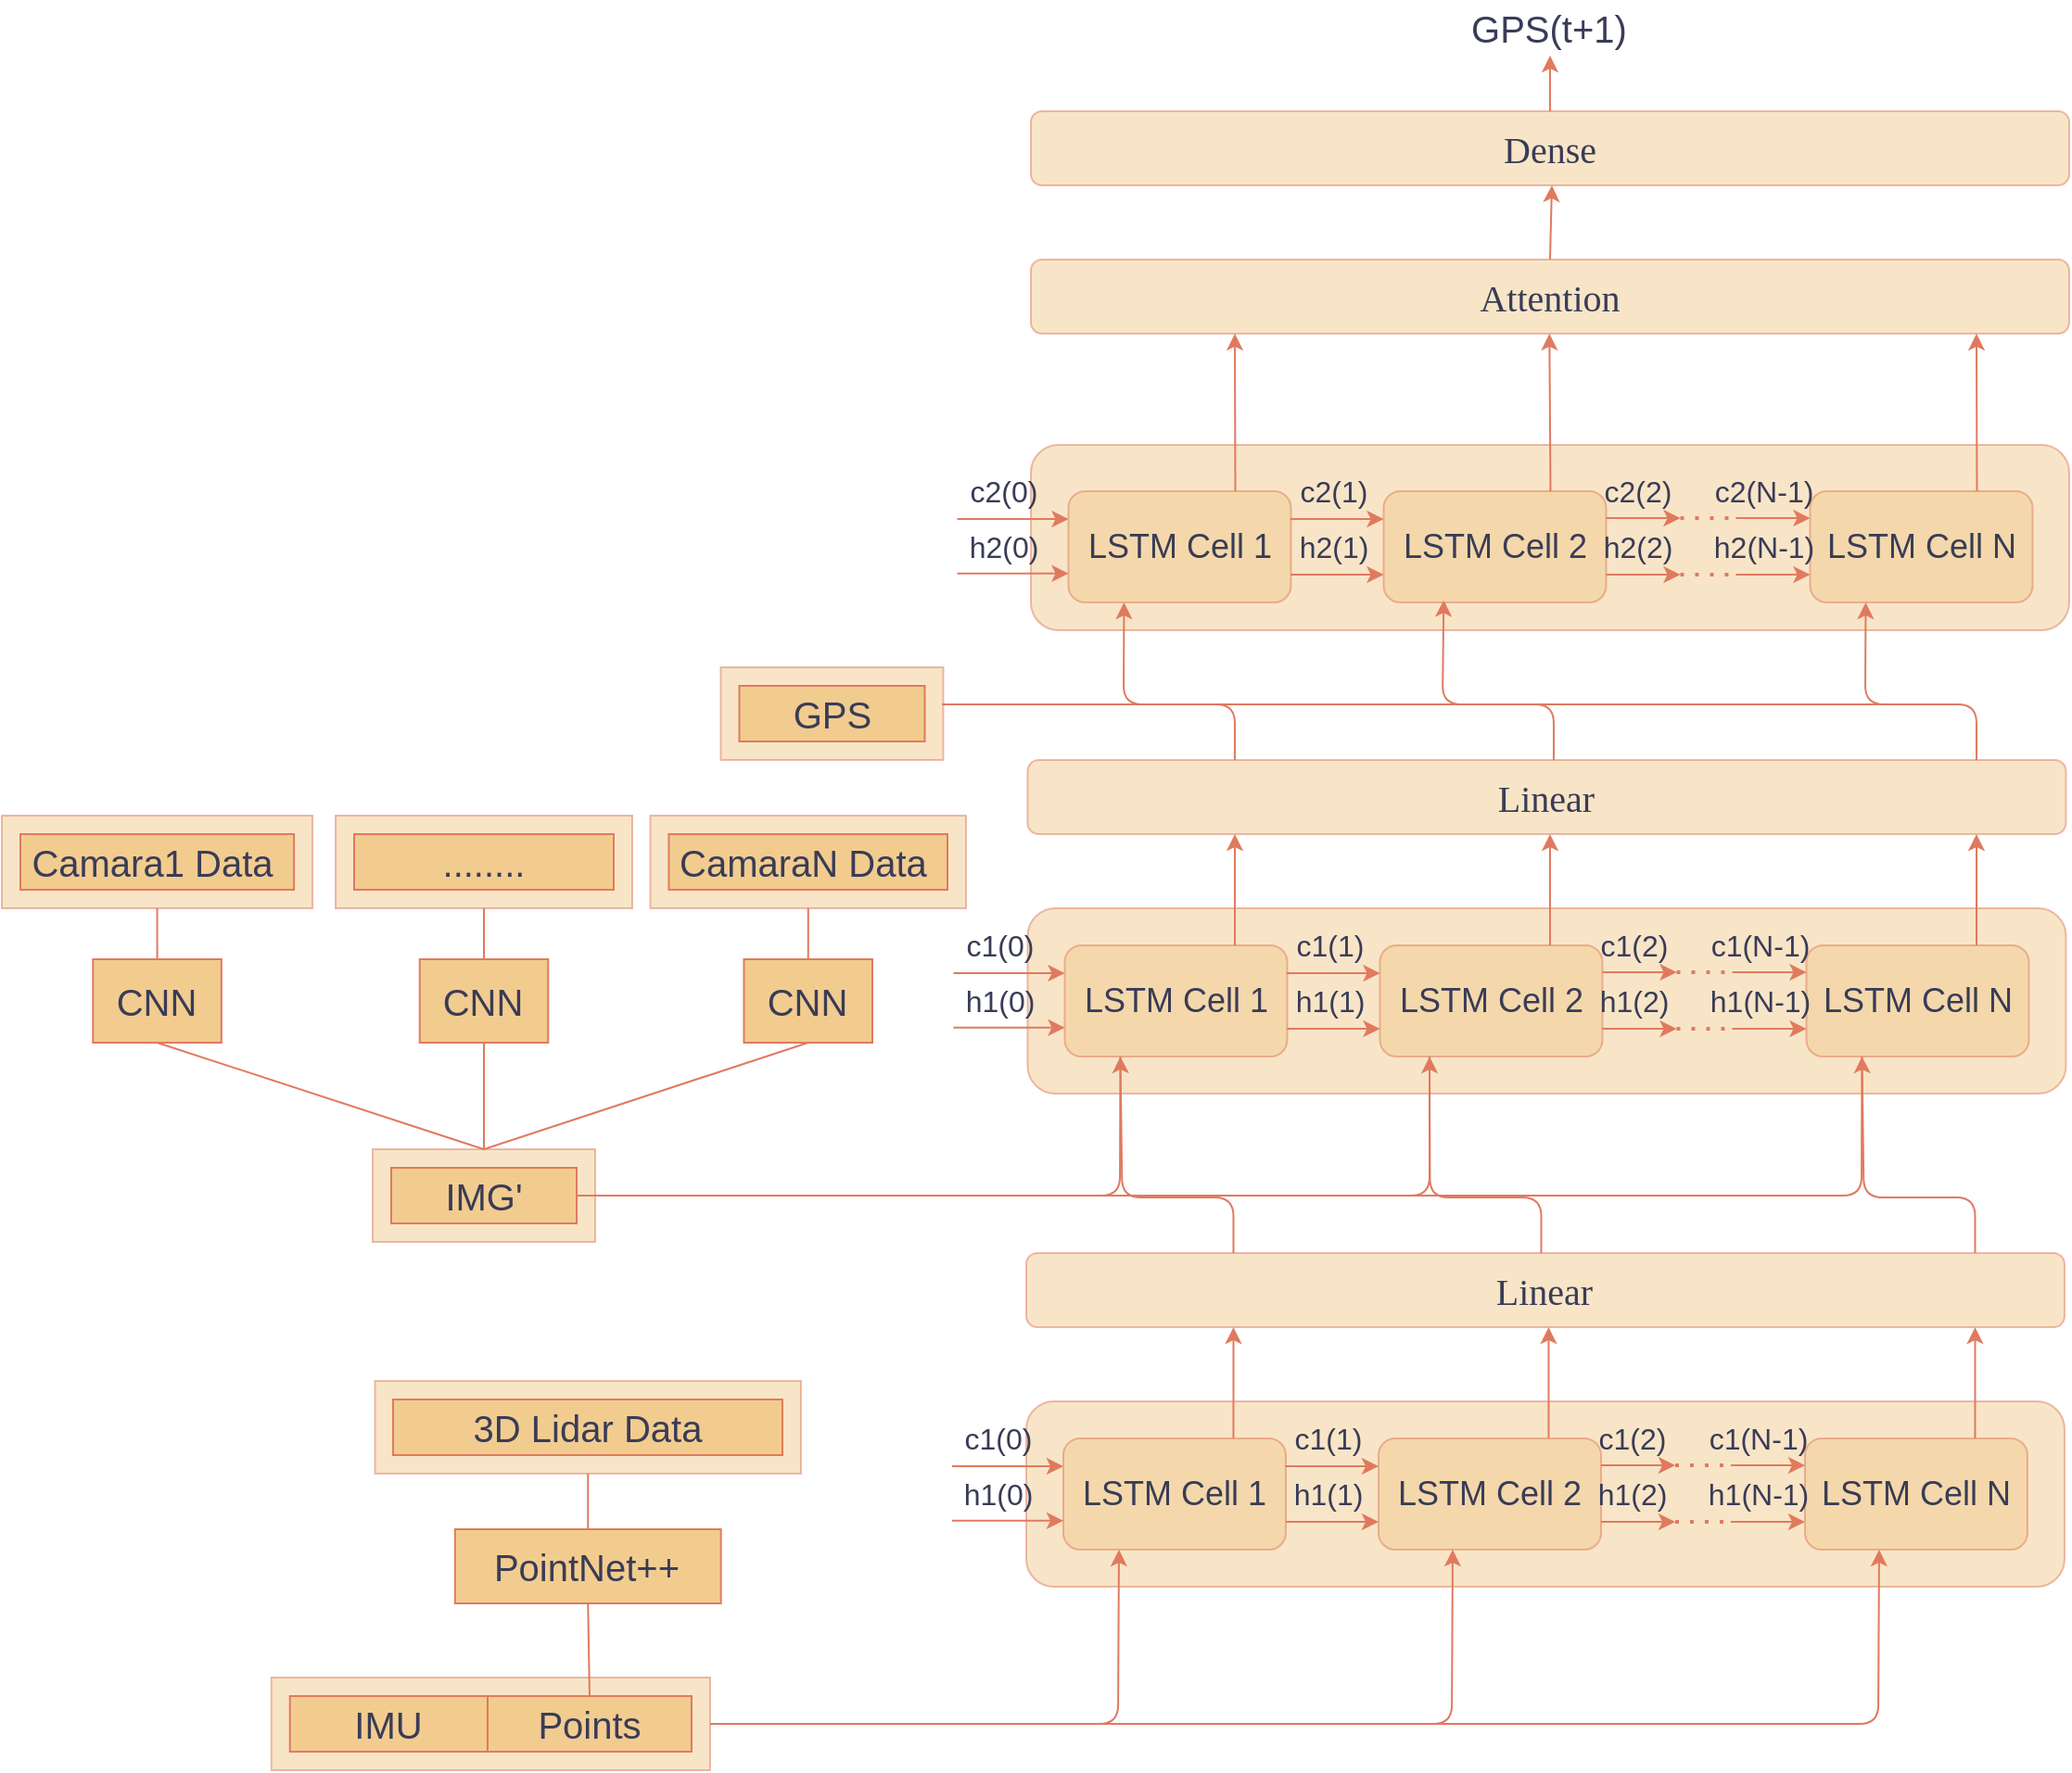 <mxfile version="26.2.10">
  <diagram name="第 1 页" id="7PjvP8GFCn9NvJCdiBMW">
    <mxGraphModel dx="658" dy="3382" grid="1" gridSize="10" guides="1" tooltips="1" connect="1" arrows="1" fold="1" page="1" pageScale="1" pageWidth="827" pageHeight="1169" math="0" shadow="0">
      <root>
        <mxCell id="0" />
        <mxCell id="1" parent="0" />
        <mxCell id="vPWmBWnWZdiwY30Q7oZm-1" value="&lt;font face=&quot;Verdana&quot; style=&quot;font-size: 20px;&quot;&gt;Attention&lt;/font&gt;" style="rounded=1;whiteSpace=wrap;html=1;fillColor=#F2CC8F;opacity=50;labelBackgroundColor=none;strokeColor=#E07A5F;fontColor=#393C56;" vertex="1" parent="1">
          <mxGeometry x="2054.99" y="-1250" width="560" height="40" as="geometry" />
        </mxCell>
        <mxCell id="vPWmBWnWZdiwY30Q7oZm-2" value="" style="rounded=1;whiteSpace=wrap;html=1;fillColor=#F2CC8F;opacity=50;labelBackgroundColor=none;strokeColor=#E07A5F;fontColor=#393C56;" vertex="1" parent="1">
          <mxGeometry x="2054.99" y="-1150" width="560" height="100" as="geometry" />
        </mxCell>
        <mxCell id="vPWmBWnWZdiwY30Q7oZm-3" value="" style="endArrow=classic;html=1;rounded=0;exitX=0.75;exitY=0;exitDx=0;exitDy=0;labelBackgroundColor=none;strokeColor=#E07A5F;fontColor=default;" edge="1" parent="1" source="vPWmBWnWZdiwY30Q7oZm-42">
          <mxGeometry width="50" height="50" relative="1" as="geometry">
            <mxPoint x="2564.99" y="-1120" as="sourcePoint" />
            <mxPoint x="2564.99" y="-1210" as="targetPoint" />
          </mxGeometry>
        </mxCell>
        <mxCell id="vPWmBWnWZdiwY30Q7oZm-4" value="" style="endArrow=classic;html=1;rounded=0;exitX=0.75;exitY=0;exitDx=0;exitDy=0;labelBackgroundColor=none;strokeColor=#E07A5F;fontColor=default;" edge="1" parent="1" source="vPWmBWnWZdiwY30Q7oZm-41">
          <mxGeometry width="50" height="50" relative="1" as="geometry">
            <mxPoint x="2334.65" y="-1120" as="sourcePoint" />
            <mxPoint x="2334.65" y="-1210" as="targetPoint" />
          </mxGeometry>
        </mxCell>
        <mxCell id="vPWmBWnWZdiwY30Q7oZm-5" value="" style="endArrow=classic;html=1;rounded=0;exitX=0.75;exitY=0;exitDx=0;exitDy=0;labelBackgroundColor=none;strokeColor=#E07A5F;fontColor=default;" edge="1" parent="1" source="vPWmBWnWZdiwY30Q7oZm-40">
          <mxGeometry width="50" height="50" relative="1" as="geometry">
            <mxPoint x="2164.99" y="-1120" as="sourcePoint" />
            <mxPoint x="2164.99" y="-1210" as="targetPoint" />
          </mxGeometry>
        </mxCell>
        <mxCell id="vPWmBWnWZdiwY30Q7oZm-6" value="" style="rounded=0;whiteSpace=wrap;html=1;fillColor=#F2CC8F;opacity=50;labelBackgroundColor=none;strokeColor=#E07A5F;fontColor=#393C56;" vertex="1" parent="1">
          <mxGeometry x="1887.74" y="-1030" width="120" height="50" as="geometry" />
        </mxCell>
        <mxCell id="vPWmBWnWZdiwY30Q7oZm-7" value="&lt;font style=&quot;font-size: 20px;&quot;&gt;GPS&lt;/font&gt;" style="rounded=0;whiteSpace=wrap;html=1;labelBackgroundColor=none;fillColor=#F2CC8F;strokeColor=#E07A5F;fontColor=#393C56;" vertex="1" parent="1">
          <mxGeometry x="1897.74" y="-1020" width="100" height="30" as="geometry" />
        </mxCell>
        <mxCell id="vPWmBWnWZdiwY30Q7oZm-8" value="&lt;font face=&quot;Verdana&quot;&gt;&lt;span style=&quot;font-size: 20px;&quot;&gt;Dense&lt;/span&gt;&lt;/font&gt;" style="rounded=1;whiteSpace=wrap;html=1;fillColor=#F2CC8F;opacity=50;labelBackgroundColor=none;strokeColor=#E07A5F;fontColor=#393C56;" vertex="1" parent="1">
          <mxGeometry x="2054.99" y="-1330" width="560" height="40" as="geometry" />
        </mxCell>
        <mxCell id="vPWmBWnWZdiwY30Q7oZm-9" value="" style="endArrow=classic;html=1;rounded=0;exitX=0.418;exitY=-0.012;exitDx=0;exitDy=0;exitPerimeter=0;labelBackgroundColor=none;strokeColor=#E07A5F;fontColor=default;" edge="1" parent="1">
          <mxGeometry width="50" height="50" relative="1" as="geometry">
            <mxPoint x="2334.99" y="-1250" as="sourcePoint" />
            <mxPoint x="2335.99" y="-1290" as="targetPoint" />
          </mxGeometry>
        </mxCell>
        <mxCell id="vPWmBWnWZdiwY30Q7oZm-10" value="" style="endArrow=classic;html=1;rounded=0;exitX=0.5;exitY=0;exitDx=0;exitDy=0;entryX=0.5;entryY=1;entryDx=0;entryDy=0;labelBackgroundColor=none;strokeColor=#E07A5F;fontColor=default;" edge="1" parent="1">
          <mxGeometry width="50" height="50" relative="1" as="geometry">
            <mxPoint x="2334.99" y="-1330" as="sourcePoint" />
            <mxPoint x="2334.99" y="-1360" as="targetPoint" />
          </mxGeometry>
        </mxCell>
        <mxCell id="vPWmBWnWZdiwY30Q7oZm-11" value="&lt;font style=&quot;font-size: 20px;&quot;&gt;GPS(t+1)&lt;/font&gt;" style="text;html=1;align=center;verticalAlign=middle;whiteSpace=wrap;rounded=0;labelBackgroundColor=none;fontColor=#393C56;" vertex="1" parent="1">
          <mxGeometry x="2290.49" y="-1390" width="89" height="30" as="geometry" />
        </mxCell>
        <mxCell id="vPWmBWnWZdiwY30Q7oZm-12" value="" style="rounded=1;whiteSpace=wrap;html=1;fillColor=#F2CC8F;opacity=50;labelBackgroundColor=none;strokeColor=#E07A5F;fontColor=#393C56;" vertex="1" parent="1">
          <mxGeometry x="2053.24" y="-900" width="560" height="100" as="geometry" />
        </mxCell>
        <mxCell id="vPWmBWnWZdiwY30Q7oZm-13" value="" style="rounded=1;whiteSpace=wrap;html=1;fillColor=#F2CC8F;opacity=50;labelBackgroundColor=none;strokeColor=#E07A5F;fontColor=#393C56;" vertex="1" parent="1">
          <mxGeometry x="2073.24" y="-880" width="120" height="60" as="geometry" />
        </mxCell>
        <mxCell id="vPWmBWnWZdiwY30Q7oZm-14" value="" style="rounded=1;whiteSpace=wrap;html=1;fillColor=#F2CC8F;opacity=50;labelBackgroundColor=none;strokeColor=#E07A5F;fontColor=#393C56;" vertex="1" parent="1">
          <mxGeometry x="2243.24" y="-880" width="120" height="60" as="geometry" />
        </mxCell>
        <mxCell id="vPWmBWnWZdiwY30Q7oZm-15" value="" style="rounded=1;whiteSpace=wrap;html=1;fillColor=#F2CC8F;opacity=50;labelBackgroundColor=none;strokeColor=#E07A5F;fontColor=#393C56;" vertex="1" parent="1">
          <mxGeometry x="2473.24" y="-880" width="120" height="60" as="geometry" />
        </mxCell>
        <mxCell id="vPWmBWnWZdiwY30Q7oZm-16" value="" style="endArrow=classic;html=1;rounded=0;entryX=0.003;entryY=0.35;entryDx=0;entryDy=0;entryPerimeter=0;labelBackgroundColor=none;strokeColor=#E07A5F;fontColor=default;" edge="1" parent="1">
          <mxGeometry width="50" height="50" relative="1" as="geometry">
            <mxPoint x="2192.88" y="-865" as="sourcePoint" />
            <mxPoint x="2243.24" y="-865.0" as="targetPoint" />
          </mxGeometry>
        </mxCell>
        <mxCell id="vPWmBWnWZdiwY30Q7oZm-17" value="" style="endArrow=classic;html=1;rounded=0;exitX=1;exitY=0.75;exitDx=0;exitDy=0;entryX=0;entryY=0.75;entryDx=0;entryDy=0;labelBackgroundColor=none;strokeColor=#E07A5F;fontColor=default;" edge="1" parent="1" source="vPWmBWnWZdiwY30Q7oZm-13" target="vPWmBWnWZdiwY30Q7oZm-14">
          <mxGeometry width="50" height="50" relative="1" as="geometry">
            <mxPoint x="2193.24" y="-820" as="sourcePoint" />
            <mxPoint x="2243.24" y="-870" as="targetPoint" />
          </mxGeometry>
        </mxCell>
        <mxCell id="vPWmBWnWZdiwY30Q7oZm-18" value="" style="endArrow=classic;html=1;rounded=0;exitX=1;exitY=0.75;exitDx=0;exitDy=0;labelBackgroundColor=none;strokeColor=#E07A5F;fontColor=default;" edge="1" parent="1" source="vPWmBWnWZdiwY30Q7oZm-14">
          <mxGeometry width="50" height="50" relative="1" as="geometry">
            <mxPoint x="2383.24" y="-840" as="sourcePoint" />
            <mxPoint x="2403.24" y="-835" as="targetPoint" />
          </mxGeometry>
        </mxCell>
        <mxCell id="vPWmBWnWZdiwY30Q7oZm-19" value="" style="endArrow=classic;html=1;rounded=0;exitX=1;exitY=0.25;exitDx=0;exitDy=0;entryX=0.625;entryY=0.35;entryDx=0;entryDy=0;entryPerimeter=0;labelBackgroundColor=none;strokeColor=#E07A5F;fontColor=default;" edge="1" parent="1">
          <mxGeometry width="50" height="50" relative="1" as="geometry">
            <mxPoint x="2363.24" y="-865.48" as="sourcePoint" />
            <mxPoint x="2403.24" y="-865.48" as="targetPoint" />
          </mxGeometry>
        </mxCell>
        <mxCell id="vPWmBWnWZdiwY30Q7oZm-20" value="" style="endArrow=classic;html=1;rounded=0;exitX=1;exitY=0.25;exitDx=0;exitDy=0;entryX=0;entryY=0.25;entryDx=0;entryDy=0;labelBackgroundColor=none;strokeColor=#E07A5F;fontColor=default;" edge="1" parent="1">
          <mxGeometry width="50" height="50" relative="1" as="geometry">
            <mxPoint x="2433.24" y="-865.48" as="sourcePoint" />
            <mxPoint x="2473.24" y="-865.48" as="targetPoint" />
          </mxGeometry>
        </mxCell>
        <mxCell id="vPWmBWnWZdiwY30Q7oZm-21" value="" style="endArrow=classic;html=1;rounded=0;exitX=1;exitY=0.75;exitDx=0;exitDy=0;entryX=0;entryY=0.75;entryDx=0;entryDy=0;labelBackgroundColor=none;strokeColor=#E07A5F;fontColor=default;" edge="1" parent="1" target="vPWmBWnWZdiwY30Q7oZm-15">
          <mxGeometry width="50" height="50" relative="1" as="geometry">
            <mxPoint x="2433.24" y="-835" as="sourcePoint" />
            <mxPoint x="2513.24" y="-850.26" as="targetPoint" />
          </mxGeometry>
        </mxCell>
        <mxCell id="vPWmBWnWZdiwY30Q7oZm-22" value="" style="endArrow=none;dashed=1;html=1;dashPattern=1 3;strokeWidth=2;rounded=0;exitX=0;exitY=0.25;exitDx=0;exitDy=0;entryX=1;entryY=0.25;entryDx=0;entryDy=0;labelBackgroundColor=none;strokeColor=#E07A5F;fontColor=default;" edge="1" parent="1">
          <mxGeometry width="50" height="50" relative="1" as="geometry">
            <mxPoint x="2403.24" y="-865.48" as="sourcePoint" />
            <mxPoint x="2433.24" y="-865.48" as="targetPoint" />
          </mxGeometry>
        </mxCell>
        <mxCell id="vPWmBWnWZdiwY30Q7oZm-23" value="" style="endArrow=none;dashed=1;html=1;dashPattern=1 3;strokeWidth=2;rounded=0;exitX=0;exitY=0.75;exitDx=0;exitDy=0;entryX=1;entryY=0.75;entryDx=0;entryDy=0;labelBackgroundColor=none;strokeColor=#E07A5F;fontColor=default;" edge="1" parent="1">
          <mxGeometry width="50" height="50" relative="1" as="geometry">
            <mxPoint x="2403.24" y="-835" as="sourcePoint" />
            <mxPoint x="2433.24" y="-835" as="targetPoint" />
          </mxGeometry>
        </mxCell>
        <mxCell id="vPWmBWnWZdiwY30Q7oZm-24" value="&lt;font style=&quot;font-size: 18px;&quot;&gt;LSTM Cell 1&lt;/font&gt;" style="text;html=1;align=center;verticalAlign=middle;whiteSpace=wrap;rounded=0;labelBackgroundColor=none;fontColor=#393C56;" vertex="1" parent="1">
          <mxGeometry x="2080.74" y="-865" width="105" height="30" as="geometry" />
        </mxCell>
        <mxCell id="vPWmBWnWZdiwY30Q7oZm-25" value="&lt;font style=&quot;font-size: 18px;&quot;&gt;LSTM Cell 2&lt;/font&gt;" style="text;html=1;align=center;verticalAlign=middle;whiteSpace=wrap;rounded=0;labelBackgroundColor=none;fontColor=#393C56;" vertex="1" parent="1">
          <mxGeometry x="2251.74" y="-865" width="103" height="30" as="geometry" />
        </mxCell>
        <mxCell id="vPWmBWnWZdiwY30Q7oZm-26" value="&lt;font style=&quot;font-size: 18px;&quot;&gt;LSTM Cell N&lt;/font&gt;" style="text;html=1;align=center;verticalAlign=middle;whiteSpace=wrap;rounded=0;labelBackgroundColor=none;fontColor=#393C56;" vertex="1" parent="1">
          <mxGeometry x="2480.74" y="-865" width="105" height="30" as="geometry" />
        </mxCell>
        <mxCell id="vPWmBWnWZdiwY30Q7oZm-27" value="" style="endArrow=classic;html=1;rounded=0;entryX=0;entryY=0.25;entryDx=0;entryDy=0;labelBackgroundColor=none;strokeColor=#E07A5F;fontColor=default;" edge="1" parent="1">
          <mxGeometry width="50" height="50" relative="1" as="geometry">
            <mxPoint x="2013.24" y="-835.61" as="sourcePoint" />
            <mxPoint x="2073.24" y="-835.61" as="targetPoint" />
          </mxGeometry>
        </mxCell>
        <mxCell id="vPWmBWnWZdiwY30Q7oZm-28" value="" style="endArrow=classic;html=1;rounded=0;entryX=0.003;entryY=0.35;entryDx=0;entryDy=0;entryPerimeter=0;labelBackgroundColor=none;strokeColor=#E07A5F;fontColor=default;" edge="1" parent="1">
          <mxGeometry width="50" height="50" relative="1" as="geometry">
            <mxPoint x="2013.24" y="-865" as="sourcePoint" />
            <mxPoint x="2073.24" y="-865" as="targetPoint" />
          </mxGeometry>
        </mxCell>
        <mxCell id="vPWmBWnWZdiwY30Q7oZm-29" value="&lt;font style=&quot;font-size: 16px;&quot;&gt;c1(0)&lt;/font&gt;" style="text;html=1;align=center;verticalAlign=middle;resizable=0;points=[];autosize=1;strokeColor=none;fillColor=none;labelBackgroundColor=none;fontColor=#393C56;" vertex="1" parent="1">
          <mxGeometry x="2007.74" y="-895" width="60" height="30" as="geometry" />
        </mxCell>
        <mxCell id="vPWmBWnWZdiwY30Q7oZm-30" value="&lt;font style=&quot;font-size: 16px;&quot;&gt;h1(0)&lt;/font&gt;" style="text;html=1;align=center;verticalAlign=middle;resizable=0;points=[];autosize=1;strokeColor=none;fillColor=none;labelBackgroundColor=none;fontColor=#393C56;" vertex="1" parent="1">
          <mxGeometry x="2007.74" y="-865" width="60" height="30" as="geometry" />
        </mxCell>
        <mxCell id="vPWmBWnWZdiwY30Q7oZm-31" value="&lt;font style=&quot;font-size: 16px;&quot;&gt;c1(1)&lt;/font&gt;" style="text;html=1;align=center;verticalAlign=middle;resizable=0;points=[];autosize=1;strokeColor=none;fillColor=none;labelBackgroundColor=none;fontColor=#393C56;" vertex="1" parent="1">
          <mxGeometry x="2185.74" y="-895" width="60" height="30" as="geometry" />
        </mxCell>
        <mxCell id="vPWmBWnWZdiwY30Q7oZm-32" value="&lt;font style=&quot;font-size: 16px;&quot;&gt;h1(1)&lt;/font&gt;" style="text;html=1;align=center;verticalAlign=middle;resizable=0;points=[];autosize=1;strokeColor=none;fillColor=none;labelBackgroundColor=none;fontColor=#393C56;" vertex="1" parent="1">
          <mxGeometry x="2185.74" y="-865" width="60" height="30" as="geometry" />
        </mxCell>
        <mxCell id="vPWmBWnWZdiwY30Q7oZm-33" value="&lt;font style=&quot;font-size: 16px;&quot;&gt;c1(2)&lt;/font&gt;" style="text;html=1;align=center;verticalAlign=middle;resizable=0;points=[];autosize=1;strokeColor=none;fillColor=none;labelBackgroundColor=none;fontColor=#393C56;" vertex="1" parent="1">
          <mxGeometry x="2349.74" y="-895" width="60" height="30" as="geometry" />
        </mxCell>
        <mxCell id="vPWmBWnWZdiwY30Q7oZm-34" value="&lt;font style=&quot;font-size: 16px;&quot;&gt;h1(2)&lt;/font&gt;" style="text;html=1;align=center;verticalAlign=middle;resizable=0;points=[];autosize=1;strokeColor=none;fillColor=none;labelBackgroundColor=none;fontColor=#393C56;" vertex="1" parent="1">
          <mxGeometry x="2349.74" y="-865" width="60" height="30" as="geometry" />
        </mxCell>
        <mxCell id="vPWmBWnWZdiwY30Q7oZm-35" value="&lt;font style=&quot;font-size: 16px;&quot;&gt;c1(N-1)&lt;/font&gt;" style="text;html=1;align=center;verticalAlign=middle;resizable=0;points=[];autosize=1;strokeColor=none;fillColor=none;labelBackgroundColor=none;fontColor=#393C56;" vertex="1" parent="1">
          <mxGeometry x="2408.24" y="-895" width="80" height="30" as="geometry" />
        </mxCell>
        <mxCell id="vPWmBWnWZdiwY30Q7oZm-36" value="&lt;font style=&quot;font-size: 16px;&quot;&gt;h1(N-1)&lt;/font&gt;" style="text;html=1;align=center;verticalAlign=middle;resizable=0;points=[];autosize=1;strokeColor=none;fillColor=none;labelBackgroundColor=none;fontColor=#393C56;" vertex="1" parent="1">
          <mxGeometry x="2408.24" y="-865" width="80" height="30" as="geometry" />
        </mxCell>
        <mxCell id="vPWmBWnWZdiwY30Q7oZm-37" value="" style="endArrow=classic;html=1;rounded=1;entryX=0.27;entryY=0.979;entryDx=0;entryDy=0;curved=0;entryPerimeter=0;labelBackgroundColor=none;strokeColor=#E07A5F;fontColor=default;" edge="1" parent="1" target="vPWmBWnWZdiwY30Q7oZm-41">
          <mxGeometry width="50" height="50" relative="1" as="geometry">
            <mxPoint x="2336.99" y="-980" as="sourcePoint" />
            <mxPoint x="2276.99" y="-1060" as="targetPoint" />
            <Array as="points">
              <mxPoint x="2336.99" y="-1010" />
              <mxPoint x="2276.99" y="-1010" />
            </Array>
          </mxGeometry>
        </mxCell>
        <mxCell id="vPWmBWnWZdiwY30Q7oZm-38" value="" style="endArrow=classic;html=1;rounded=1;entryX=0.25;entryY=1;entryDx=0;entryDy=0;curved=0;labelBackgroundColor=none;strokeColor=#E07A5F;fontColor=default;" edge="1" parent="1" target="vPWmBWnWZdiwY30Q7oZm-40">
          <mxGeometry width="50" height="50" relative="1" as="geometry">
            <mxPoint x="2164.99" y="-980" as="sourcePoint" />
            <mxPoint x="2104.99" y="-1060" as="targetPoint" />
            <Array as="points">
              <mxPoint x="2164.99" y="-1010" />
              <mxPoint x="2104.99" y="-1010" />
            </Array>
          </mxGeometry>
        </mxCell>
        <mxCell id="vPWmBWnWZdiwY30Q7oZm-39" value="" style="endArrow=classic;html=1;rounded=1;curved=0;entryX=0.25;entryY=1;entryDx=0;entryDy=0;labelBackgroundColor=none;strokeColor=#E07A5F;fontColor=default;" edge="1" parent="1" target="vPWmBWnWZdiwY30Q7oZm-42">
          <mxGeometry width="50" height="50" relative="1" as="geometry">
            <mxPoint x="2564.99" y="-980" as="sourcePoint" />
            <mxPoint x="2504.99" y="-1060" as="targetPoint" />
            <Array as="points">
              <mxPoint x="2564.99" y="-1010" />
              <mxPoint x="2504.99" y="-1010" />
            </Array>
          </mxGeometry>
        </mxCell>
        <mxCell id="vPWmBWnWZdiwY30Q7oZm-40" value="" style="rounded=1;whiteSpace=wrap;html=1;fillColor=#F2CC8F;opacity=50;labelBackgroundColor=none;strokeColor=#E07A5F;fontColor=#393C56;" vertex="1" parent="1">
          <mxGeometry x="2075.24" y="-1125" width="120" height="60" as="geometry" />
        </mxCell>
        <mxCell id="vPWmBWnWZdiwY30Q7oZm-41" value="" style="rounded=1;whiteSpace=wrap;html=1;fillColor=#F2CC8F;opacity=50;labelBackgroundColor=none;strokeColor=#E07A5F;fontColor=#393C56;" vertex="1" parent="1">
          <mxGeometry x="2245.24" y="-1125" width="120" height="60" as="geometry" />
        </mxCell>
        <mxCell id="vPWmBWnWZdiwY30Q7oZm-42" value="" style="rounded=1;whiteSpace=wrap;html=1;fillColor=#F2CC8F;opacity=50;labelBackgroundColor=none;strokeColor=#E07A5F;fontColor=#393C56;" vertex="1" parent="1">
          <mxGeometry x="2475.24" y="-1125" width="120" height="60" as="geometry" />
        </mxCell>
        <mxCell id="vPWmBWnWZdiwY30Q7oZm-43" value="" style="endArrow=classic;html=1;rounded=0;entryX=0.003;entryY=0.35;entryDx=0;entryDy=0;entryPerimeter=0;labelBackgroundColor=none;strokeColor=#E07A5F;fontColor=default;" edge="1" parent="1">
          <mxGeometry width="50" height="50" relative="1" as="geometry">
            <mxPoint x="2194.88" y="-1110" as="sourcePoint" />
            <mxPoint x="2245.24" y="-1110.0" as="targetPoint" />
          </mxGeometry>
        </mxCell>
        <mxCell id="vPWmBWnWZdiwY30Q7oZm-44" value="" style="endArrow=classic;html=1;rounded=0;exitX=1;exitY=0.75;exitDx=0;exitDy=0;entryX=0;entryY=0.75;entryDx=0;entryDy=0;labelBackgroundColor=none;strokeColor=#E07A5F;fontColor=default;" edge="1" parent="1" source="vPWmBWnWZdiwY30Q7oZm-40" target="vPWmBWnWZdiwY30Q7oZm-41">
          <mxGeometry width="50" height="50" relative="1" as="geometry">
            <mxPoint x="2195.24" y="-1065" as="sourcePoint" />
            <mxPoint x="2245.24" y="-1115" as="targetPoint" />
          </mxGeometry>
        </mxCell>
        <mxCell id="vPWmBWnWZdiwY30Q7oZm-45" value="" style="endArrow=classic;html=1;rounded=0;exitX=1;exitY=0.75;exitDx=0;exitDy=0;labelBackgroundColor=none;strokeColor=#E07A5F;fontColor=default;" edge="1" parent="1" source="vPWmBWnWZdiwY30Q7oZm-41">
          <mxGeometry width="50" height="50" relative="1" as="geometry">
            <mxPoint x="2385.24" y="-1085" as="sourcePoint" />
            <mxPoint x="2405.24" y="-1080" as="targetPoint" />
          </mxGeometry>
        </mxCell>
        <mxCell id="vPWmBWnWZdiwY30Q7oZm-46" value="" style="endArrow=classic;html=1;rounded=0;exitX=1;exitY=0.25;exitDx=0;exitDy=0;entryX=0.625;entryY=0.35;entryDx=0;entryDy=0;entryPerimeter=0;labelBackgroundColor=none;strokeColor=#E07A5F;fontColor=default;" edge="1" parent="1">
          <mxGeometry width="50" height="50" relative="1" as="geometry">
            <mxPoint x="2365.24" y="-1110.48" as="sourcePoint" />
            <mxPoint x="2405.24" y="-1110.48" as="targetPoint" />
          </mxGeometry>
        </mxCell>
        <mxCell id="vPWmBWnWZdiwY30Q7oZm-47" value="" style="endArrow=classic;html=1;rounded=0;exitX=1;exitY=0.25;exitDx=0;exitDy=0;entryX=0;entryY=0.25;entryDx=0;entryDy=0;labelBackgroundColor=none;strokeColor=#E07A5F;fontColor=default;" edge="1" parent="1">
          <mxGeometry width="50" height="50" relative="1" as="geometry">
            <mxPoint x="2435.24" y="-1110.48" as="sourcePoint" />
            <mxPoint x="2475.24" y="-1110.48" as="targetPoint" />
          </mxGeometry>
        </mxCell>
        <mxCell id="vPWmBWnWZdiwY30Q7oZm-48" value="" style="endArrow=classic;html=1;rounded=0;exitX=1;exitY=0.75;exitDx=0;exitDy=0;entryX=0;entryY=0.75;entryDx=0;entryDy=0;labelBackgroundColor=none;strokeColor=#E07A5F;fontColor=default;" edge="1" parent="1" target="vPWmBWnWZdiwY30Q7oZm-42">
          <mxGeometry width="50" height="50" relative="1" as="geometry">
            <mxPoint x="2435.24" y="-1080" as="sourcePoint" />
            <mxPoint x="2515.24" y="-1095.26" as="targetPoint" />
          </mxGeometry>
        </mxCell>
        <mxCell id="vPWmBWnWZdiwY30Q7oZm-49" value="" style="endArrow=none;dashed=1;html=1;dashPattern=1 3;strokeWidth=2;rounded=0;exitX=0;exitY=0.25;exitDx=0;exitDy=0;entryX=1;entryY=0.25;entryDx=0;entryDy=0;labelBackgroundColor=none;strokeColor=#E07A5F;fontColor=default;" edge="1" parent="1">
          <mxGeometry width="50" height="50" relative="1" as="geometry">
            <mxPoint x="2405.24" y="-1110.48" as="sourcePoint" />
            <mxPoint x="2435.24" y="-1110.48" as="targetPoint" />
          </mxGeometry>
        </mxCell>
        <mxCell id="vPWmBWnWZdiwY30Q7oZm-50" value="" style="endArrow=none;dashed=1;html=1;dashPattern=1 3;strokeWidth=2;rounded=0;exitX=0;exitY=0.75;exitDx=0;exitDy=0;entryX=1;entryY=0.75;entryDx=0;entryDy=0;labelBackgroundColor=none;strokeColor=#E07A5F;fontColor=default;" edge="1" parent="1">
          <mxGeometry width="50" height="50" relative="1" as="geometry">
            <mxPoint x="2405.24" y="-1080" as="sourcePoint" />
            <mxPoint x="2435.24" y="-1080" as="targetPoint" />
          </mxGeometry>
        </mxCell>
        <mxCell id="vPWmBWnWZdiwY30Q7oZm-51" value="&lt;font style=&quot;font-size: 18px;&quot;&gt;LSTM Cell 1&lt;/font&gt;" style="text;html=1;align=center;verticalAlign=middle;whiteSpace=wrap;rounded=0;labelBackgroundColor=none;fontColor=#393C56;" vertex="1" parent="1">
          <mxGeometry x="2082.74" y="-1110" width="105" height="30" as="geometry" />
        </mxCell>
        <mxCell id="vPWmBWnWZdiwY30Q7oZm-52" value="&lt;font style=&quot;font-size: 18px;&quot;&gt;LSTM Cell 2&lt;/font&gt;" style="text;html=1;align=center;verticalAlign=middle;whiteSpace=wrap;rounded=0;labelBackgroundColor=none;fontColor=#393C56;" vertex="1" parent="1">
          <mxGeometry x="2253.74" y="-1110" width="103" height="30" as="geometry" />
        </mxCell>
        <mxCell id="vPWmBWnWZdiwY30Q7oZm-53" value="&lt;font style=&quot;font-size: 18px;&quot;&gt;LSTM Cell N&lt;/font&gt;" style="text;html=1;align=center;verticalAlign=middle;whiteSpace=wrap;rounded=0;labelBackgroundColor=none;fontColor=#393C56;" vertex="1" parent="1">
          <mxGeometry x="2482.74" y="-1110" width="105" height="30" as="geometry" />
        </mxCell>
        <mxCell id="vPWmBWnWZdiwY30Q7oZm-54" value="" style="endArrow=classic;html=1;rounded=0;entryX=0;entryY=0.25;entryDx=0;entryDy=0;labelBackgroundColor=none;strokeColor=#E07A5F;fontColor=default;" edge="1" parent="1">
          <mxGeometry width="50" height="50" relative="1" as="geometry">
            <mxPoint x="2015.24" y="-1080.61" as="sourcePoint" />
            <mxPoint x="2075.24" y="-1080.61" as="targetPoint" />
          </mxGeometry>
        </mxCell>
        <mxCell id="vPWmBWnWZdiwY30Q7oZm-55" value="" style="endArrow=classic;html=1;rounded=0;entryX=0.003;entryY=0.35;entryDx=0;entryDy=0;entryPerimeter=0;labelBackgroundColor=none;strokeColor=#E07A5F;fontColor=default;" edge="1" parent="1">
          <mxGeometry width="50" height="50" relative="1" as="geometry">
            <mxPoint x="2015.24" y="-1110" as="sourcePoint" />
            <mxPoint x="2075.24" y="-1110" as="targetPoint" />
          </mxGeometry>
        </mxCell>
        <mxCell id="vPWmBWnWZdiwY30Q7oZm-56" value="&lt;font style=&quot;font-size: 16px;&quot;&gt;c2(0)&lt;/font&gt;" style="text;html=1;align=center;verticalAlign=middle;resizable=0;points=[];autosize=1;strokeColor=none;fillColor=none;labelBackgroundColor=none;fontColor=#393C56;" vertex="1" parent="1">
          <mxGeometry x="2009.74" y="-1140" width="60" height="30" as="geometry" />
        </mxCell>
        <mxCell id="vPWmBWnWZdiwY30Q7oZm-57" value="&lt;font style=&quot;font-size: 16px;&quot;&gt;h2(0)&lt;/font&gt;" style="text;html=1;align=center;verticalAlign=middle;resizable=0;points=[];autosize=1;strokeColor=none;fillColor=none;labelBackgroundColor=none;fontColor=#393C56;" vertex="1" parent="1">
          <mxGeometry x="2009.74" y="-1110" width="60" height="30" as="geometry" />
        </mxCell>
        <mxCell id="vPWmBWnWZdiwY30Q7oZm-58" value="&lt;font style=&quot;font-size: 16px;&quot;&gt;c2(1)&lt;/font&gt;" style="text;html=1;align=center;verticalAlign=middle;resizable=0;points=[];autosize=1;strokeColor=none;fillColor=none;labelBackgroundColor=none;fontColor=#393C56;" vertex="1" parent="1">
          <mxGeometry x="2187.74" y="-1140" width="60" height="30" as="geometry" />
        </mxCell>
        <mxCell id="vPWmBWnWZdiwY30Q7oZm-59" value="&lt;font style=&quot;font-size: 16px;&quot;&gt;h2(1)&lt;/font&gt;" style="text;html=1;align=center;verticalAlign=middle;resizable=0;points=[];autosize=1;strokeColor=none;fillColor=none;labelBackgroundColor=none;fontColor=#393C56;" vertex="1" parent="1">
          <mxGeometry x="2187.74" y="-1110" width="60" height="30" as="geometry" />
        </mxCell>
        <mxCell id="vPWmBWnWZdiwY30Q7oZm-60" value="&lt;font style=&quot;font-size: 16px;&quot;&gt;c2(2)&lt;/font&gt;" style="text;html=1;align=center;verticalAlign=middle;resizable=0;points=[];autosize=1;strokeColor=none;fillColor=none;labelBackgroundColor=none;fontColor=#393C56;" vertex="1" parent="1">
          <mxGeometry x="2351.74" y="-1140" width="60" height="30" as="geometry" />
        </mxCell>
        <mxCell id="vPWmBWnWZdiwY30Q7oZm-61" value="&lt;font style=&quot;font-size: 16px;&quot;&gt;h2(2)&lt;/font&gt;" style="text;html=1;align=center;verticalAlign=middle;resizable=0;points=[];autosize=1;strokeColor=none;fillColor=none;labelBackgroundColor=none;fontColor=#393C56;" vertex="1" parent="1">
          <mxGeometry x="2351.74" y="-1110" width="60" height="30" as="geometry" />
        </mxCell>
        <mxCell id="vPWmBWnWZdiwY30Q7oZm-62" value="&lt;font style=&quot;font-size: 16px;&quot;&gt;c2(N-1)&lt;/font&gt;" style="text;html=1;align=center;verticalAlign=middle;resizable=0;points=[];autosize=1;strokeColor=none;fillColor=none;labelBackgroundColor=none;fontColor=#393C56;" vertex="1" parent="1">
          <mxGeometry x="2410.24" y="-1140" width="80" height="30" as="geometry" />
        </mxCell>
        <mxCell id="vPWmBWnWZdiwY30Q7oZm-63" value="&lt;font style=&quot;font-size: 16px;&quot;&gt;h2(N-1)&lt;/font&gt;" style="text;html=1;align=center;verticalAlign=middle;resizable=0;points=[];autosize=1;strokeColor=none;fillColor=none;labelBackgroundColor=none;fontColor=#393C56;" vertex="1" parent="1">
          <mxGeometry x="2410.24" y="-1110" width="80" height="30" as="geometry" />
        </mxCell>
        <mxCell id="vPWmBWnWZdiwY30Q7oZm-64" value="&lt;font face=&quot;Verdana&quot;&gt;&lt;span style=&quot;font-size: 20px;&quot;&gt;Linear&lt;/span&gt;&lt;/font&gt;" style="rounded=1;whiteSpace=wrap;html=1;fillColor=#F2CC8F;opacity=50;labelBackgroundColor=none;strokeColor=#E07A5F;fontColor=#393C56;" vertex="1" parent="1">
          <mxGeometry x="2053.24" y="-980" width="560" height="40" as="geometry" />
        </mxCell>
        <mxCell id="vPWmBWnWZdiwY30Q7oZm-65" value="" style="endArrow=classic;html=1;rounded=0;exitX=0.75;exitY=0;exitDx=0;exitDy=0;labelBackgroundColor=none;strokeColor=#E07A5F;fontColor=default;" edge="1" parent="1">
          <mxGeometry width="50" height="50" relative="1" as="geometry">
            <mxPoint x="2564.99" y="-880" as="sourcePoint" />
            <mxPoint x="2564.99" y="-940" as="targetPoint" />
          </mxGeometry>
        </mxCell>
        <mxCell id="vPWmBWnWZdiwY30Q7oZm-66" value="" style="endArrow=classic;html=1;rounded=0;exitX=0.75;exitY=0;exitDx=0;exitDy=0;labelBackgroundColor=none;strokeColor=#E07A5F;fontColor=default;" edge="1" parent="1">
          <mxGeometry width="50" height="50" relative="1" as="geometry">
            <mxPoint x="2334.99" y="-880" as="sourcePoint" />
            <mxPoint x="2334.99" y="-940" as="targetPoint" />
          </mxGeometry>
        </mxCell>
        <mxCell id="vPWmBWnWZdiwY30Q7oZm-67" value="" style="endArrow=classic;html=1;rounded=0;exitX=0.75;exitY=0;exitDx=0;exitDy=0;labelBackgroundColor=none;strokeColor=#E07A5F;fontColor=default;" edge="1" parent="1">
          <mxGeometry width="50" height="50" relative="1" as="geometry">
            <mxPoint x="2164.99" y="-880" as="sourcePoint" />
            <mxPoint x="2164.99" y="-940" as="targetPoint" />
          </mxGeometry>
        </mxCell>
        <mxCell id="vPWmBWnWZdiwY30Q7oZm-68" value="" style="endArrow=none;html=1;rounded=0;exitX=0.994;exitY=0.401;exitDx=0;exitDy=0;exitPerimeter=0;labelBackgroundColor=none;strokeColor=#E07A5F;fontColor=default;" edge="1" parent="1" source="vPWmBWnWZdiwY30Q7oZm-6">
          <mxGeometry width="50" height="50" relative="1" as="geometry">
            <mxPoint x="2054.99" y="-960" as="sourcePoint" />
            <mxPoint x="2534.99" y="-1010" as="targetPoint" />
          </mxGeometry>
        </mxCell>
        <mxCell id="vPWmBWnWZdiwY30Q7oZm-69" value="" style="rounded=0;whiteSpace=wrap;html=1;fillColor=#F2CC8F;opacity=50;labelBackgroundColor=none;strokeColor=#E07A5F;fontColor=#393C56;" vertex="1" parent="1">
          <mxGeometry x="1700" y="-770" width="120" height="50" as="geometry" />
        </mxCell>
        <mxCell id="vPWmBWnWZdiwY30Q7oZm-70" value="&lt;font style=&quot;font-size: 20px;&quot;&gt;IMG&#39;&lt;/font&gt;" style="rounded=0;whiteSpace=wrap;html=1;labelBackgroundColor=none;fillColor=#F2CC8F;strokeColor=#E07A5F;fontColor=#393C56;" vertex="1" parent="1">
          <mxGeometry x="1710" y="-760" width="100" height="30" as="geometry" />
        </mxCell>
        <mxCell id="vPWmBWnWZdiwY30Q7oZm-71" value="" style="rounded=0;whiteSpace=wrap;html=1;fillColor=#F2CC8F;opacity=50;labelBackgroundColor=none;strokeColor=#E07A5F;fontColor=#393C56;" vertex="1" parent="1">
          <mxGeometry x="1645.36" y="-485" width="236.63" height="50" as="geometry" />
        </mxCell>
        <mxCell id="vPWmBWnWZdiwY30Q7oZm-72" value="&lt;font style=&quot;font-size: 20px;&quot;&gt;IMU&lt;/font&gt;" style="rounded=0;whiteSpace=wrap;html=1;labelBackgroundColor=none;fillColor=#F2CC8F;strokeColor=#E07A5F;fontColor=#393C56;" vertex="1" parent="1">
          <mxGeometry x="1655.36" y="-475" width="106.63" height="30" as="geometry" />
        </mxCell>
        <mxCell id="vPWmBWnWZdiwY30Q7oZm-73" value="&lt;font style=&quot;font-size: 20px;&quot;&gt;Points&lt;/font&gt;" style="rounded=0;whiteSpace=wrap;html=1;labelBackgroundColor=none;fillColor=#F2CC8F;strokeColor=#E07A5F;fontColor=#393C56;" vertex="1" parent="1">
          <mxGeometry x="1761.99" y="-475" width="110" height="30" as="geometry" />
        </mxCell>
        <mxCell id="vPWmBWnWZdiwY30Q7oZm-74" value="" style="rounded=1;whiteSpace=wrap;html=1;fillColor=#F2CC8F;opacity=50;labelBackgroundColor=none;strokeColor=#E07A5F;fontColor=#393C56;" vertex="1" parent="1">
          <mxGeometry x="2052.49" y="-634" width="560" height="100" as="geometry" />
        </mxCell>
        <mxCell id="vPWmBWnWZdiwY30Q7oZm-75" value="" style="rounded=1;whiteSpace=wrap;html=1;fillColor=#F2CC8F;opacity=50;labelBackgroundColor=none;strokeColor=#E07A5F;fontColor=#393C56;" vertex="1" parent="1">
          <mxGeometry x="2072.49" y="-614" width="120" height="60" as="geometry" />
        </mxCell>
        <mxCell id="vPWmBWnWZdiwY30Q7oZm-76" value="" style="rounded=1;whiteSpace=wrap;html=1;fillColor=#F2CC8F;opacity=50;labelBackgroundColor=none;strokeColor=#E07A5F;fontColor=#393C56;" vertex="1" parent="1">
          <mxGeometry x="2242.49" y="-614" width="120" height="60" as="geometry" />
        </mxCell>
        <mxCell id="vPWmBWnWZdiwY30Q7oZm-77" value="" style="rounded=1;whiteSpace=wrap;html=1;fillColor=#F2CC8F;opacity=50;labelBackgroundColor=none;strokeColor=#E07A5F;fontColor=#393C56;" vertex="1" parent="1">
          <mxGeometry x="2472.49" y="-614" width="120" height="60" as="geometry" />
        </mxCell>
        <mxCell id="vPWmBWnWZdiwY30Q7oZm-78" value="" style="endArrow=classic;html=1;rounded=1;entryX=0.25;entryY=1;entryDx=0;entryDy=0;exitX=1;exitY=0.5;exitDx=0;exitDy=0;curved=0;labelBackgroundColor=none;strokeColor=#E07A5F;fontColor=default;" edge="1" parent="1" source="vPWmBWnWZdiwY30Q7oZm-71" target="vPWmBWnWZdiwY30Q7oZm-75">
          <mxGeometry width="50" height="50" relative="1" as="geometry">
            <mxPoint x="2102.49" y="-454" as="sourcePoint" />
            <mxPoint x="2132.49" y="-504" as="targetPoint" />
            <Array as="points">
              <mxPoint x="2102" y="-460" />
            </Array>
          </mxGeometry>
        </mxCell>
        <mxCell id="vPWmBWnWZdiwY30Q7oZm-79" value="" style="endArrow=classic;html=1;rounded=0;entryX=0.003;entryY=0.35;entryDx=0;entryDy=0;entryPerimeter=0;labelBackgroundColor=none;strokeColor=#E07A5F;fontColor=default;" edge="1" parent="1">
          <mxGeometry width="50" height="50" relative="1" as="geometry">
            <mxPoint x="2192.13" y="-599" as="sourcePoint" />
            <mxPoint x="2242.49" y="-599.0" as="targetPoint" />
          </mxGeometry>
        </mxCell>
        <mxCell id="vPWmBWnWZdiwY30Q7oZm-80" value="" style="endArrow=classic;html=1;rounded=0;exitX=1;exitY=0.75;exitDx=0;exitDy=0;entryX=0;entryY=0.75;entryDx=0;entryDy=0;labelBackgroundColor=none;strokeColor=#E07A5F;fontColor=default;" edge="1" parent="1" source="vPWmBWnWZdiwY30Q7oZm-75" target="vPWmBWnWZdiwY30Q7oZm-76">
          <mxGeometry width="50" height="50" relative="1" as="geometry">
            <mxPoint x="2192.49" y="-554" as="sourcePoint" />
            <mxPoint x="2242.49" y="-604" as="targetPoint" />
          </mxGeometry>
        </mxCell>
        <mxCell id="vPWmBWnWZdiwY30Q7oZm-81" value="" style="endArrow=classic;html=1;rounded=0;exitX=1;exitY=0.75;exitDx=0;exitDy=0;labelBackgroundColor=none;strokeColor=#E07A5F;fontColor=default;" edge="1" parent="1" source="vPWmBWnWZdiwY30Q7oZm-76">
          <mxGeometry width="50" height="50" relative="1" as="geometry">
            <mxPoint x="2382.49" y="-574" as="sourcePoint" />
            <mxPoint x="2402.49" y="-569" as="targetPoint" />
          </mxGeometry>
        </mxCell>
        <mxCell id="vPWmBWnWZdiwY30Q7oZm-82" value="" style="endArrow=classic;html=1;rounded=0;exitX=1;exitY=0.25;exitDx=0;exitDy=0;entryX=0.625;entryY=0.35;entryDx=0;entryDy=0;entryPerimeter=0;labelBackgroundColor=none;strokeColor=#E07A5F;fontColor=default;" edge="1" parent="1">
          <mxGeometry width="50" height="50" relative="1" as="geometry">
            <mxPoint x="2362.49" y="-599.48" as="sourcePoint" />
            <mxPoint x="2402.49" y="-599.48" as="targetPoint" />
          </mxGeometry>
        </mxCell>
        <mxCell id="vPWmBWnWZdiwY30Q7oZm-83" value="" style="endArrow=classic;html=1;rounded=0;exitX=1;exitY=0.25;exitDx=0;exitDy=0;entryX=0;entryY=0.25;entryDx=0;entryDy=0;labelBackgroundColor=none;strokeColor=#E07A5F;fontColor=default;" edge="1" parent="1">
          <mxGeometry width="50" height="50" relative="1" as="geometry">
            <mxPoint x="2432.49" y="-599.48" as="sourcePoint" />
            <mxPoint x="2472.49" y="-599.48" as="targetPoint" />
          </mxGeometry>
        </mxCell>
        <mxCell id="vPWmBWnWZdiwY30Q7oZm-84" value="" style="endArrow=classic;html=1;rounded=0;exitX=1;exitY=0.75;exitDx=0;exitDy=0;entryX=0;entryY=0.75;entryDx=0;entryDy=0;labelBackgroundColor=none;strokeColor=#E07A5F;fontColor=default;" edge="1" parent="1" target="vPWmBWnWZdiwY30Q7oZm-77">
          <mxGeometry width="50" height="50" relative="1" as="geometry">
            <mxPoint x="2432.49" y="-569" as="sourcePoint" />
            <mxPoint x="2512.49" y="-584.26" as="targetPoint" />
          </mxGeometry>
        </mxCell>
        <mxCell id="vPWmBWnWZdiwY30Q7oZm-85" value="" style="endArrow=none;dashed=1;html=1;dashPattern=1 3;strokeWidth=2;rounded=0;exitX=0;exitY=0.25;exitDx=0;exitDy=0;entryX=1;entryY=0.25;entryDx=0;entryDy=0;labelBackgroundColor=none;strokeColor=#E07A5F;fontColor=default;" edge="1" parent="1">
          <mxGeometry width="50" height="50" relative="1" as="geometry">
            <mxPoint x="2402.49" y="-599.48" as="sourcePoint" />
            <mxPoint x="2432.49" y="-599.48" as="targetPoint" />
          </mxGeometry>
        </mxCell>
        <mxCell id="vPWmBWnWZdiwY30Q7oZm-86" value="" style="endArrow=none;dashed=1;html=1;dashPattern=1 3;strokeWidth=2;rounded=0;exitX=0;exitY=0.75;exitDx=0;exitDy=0;entryX=1;entryY=0.75;entryDx=0;entryDy=0;labelBackgroundColor=none;strokeColor=#E07A5F;fontColor=default;" edge="1" parent="1">
          <mxGeometry width="50" height="50" relative="1" as="geometry">
            <mxPoint x="2402.49" y="-569" as="sourcePoint" />
            <mxPoint x="2432.49" y="-569" as="targetPoint" />
          </mxGeometry>
        </mxCell>
        <mxCell id="vPWmBWnWZdiwY30Q7oZm-87" value="&lt;font style=&quot;font-size: 18px;&quot;&gt;LSTM Cell 1&lt;/font&gt;" style="text;html=1;align=center;verticalAlign=middle;whiteSpace=wrap;rounded=0;labelBackgroundColor=none;fontColor=#393C56;" vertex="1" parent="1">
          <mxGeometry x="2079.99" y="-599" width="105" height="30" as="geometry" />
        </mxCell>
        <mxCell id="vPWmBWnWZdiwY30Q7oZm-88" value="&lt;font style=&quot;font-size: 18px;&quot;&gt;LSTM Cell 2&lt;/font&gt;" style="text;html=1;align=center;verticalAlign=middle;whiteSpace=wrap;rounded=0;labelBackgroundColor=none;fontColor=#393C56;" vertex="1" parent="1">
          <mxGeometry x="2250.99" y="-599" width="103" height="30" as="geometry" />
        </mxCell>
        <mxCell id="vPWmBWnWZdiwY30Q7oZm-89" value="&lt;font style=&quot;font-size: 18px;&quot;&gt;LSTM Cell N&lt;/font&gt;" style="text;html=1;align=center;verticalAlign=middle;whiteSpace=wrap;rounded=0;labelBackgroundColor=none;fontColor=#393C56;" vertex="1" parent="1">
          <mxGeometry x="2479.99" y="-599" width="105" height="30" as="geometry" />
        </mxCell>
        <mxCell id="vPWmBWnWZdiwY30Q7oZm-90" value="" style="endArrow=classic;html=1;rounded=1;entryX=0.25;entryY=1;entryDx=0;entryDy=0;exitX=1;exitY=0.5;exitDx=0;exitDy=0;curved=0;labelBackgroundColor=none;strokeColor=#E07A5F;fontColor=default;" edge="1" parent="1" source="vPWmBWnWZdiwY30Q7oZm-71">
          <mxGeometry width="50" height="50" relative="1" as="geometry">
            <mxPoint x="2282.49" y="-454" as="sourcePoint" />
            <mxPoint x="2282.49" y="-554" as="targetPoint" />
            <Array as="points">
              <mxPoint x="2282" y="-460" />
            </Array>
          </mxGeometry>
        </mxCell>
        <mxCell id="vPWmBWnWZdiwY30Q7oZm-91" value="" style="endArrow=classic;html=1;rounded=1;entryX=0.25;entryY=1;entryDx=0;entryDy=0;exitX=1;exitY=0.5;exitDx=0;exitDy=0;curved=0;labelBackgroundColor=none;strokeColor=#E07A5F;fontColor=default;" edge="1" parent="1" source="vPWmBWnWZdiwY30Q7oZm-71">
          <mxGeometry width="50" height="50" relative="1" as="geometry">
            <mxPoint x="2512.49" y="-454" as="sourcePoint" />
            <mxPoint x="2512.49" y="-554" as="targetPoint" />
            <Array as="points">
              <mxPoint x="2512" y="-460" />
            </Array>
          </mxGeometry>
        </mxCell>
        <mxCell id="vPWmBWnWZdiwY30Q7oZm-92" value="" style="endArrow=classic;html=1;rounded=0;entryX=0;entryY=0.25;entryDx=0;entryDy=0;labelBackgroundColor=none;strokeColor=#E07A5F;fontColor=default;" edge="1" parent="1">
          <mxGeometry width="50" height="50" relative="1" as="geometry">
            <mxPoint x="2012.49" y="-569.61" as="sourcePoint" />
            <mxPoint x="2072.49" y="-569.61" as="targetPoint" />
          </mxGeometry>
        </mxCell>
        <mxCell id="vPWmBWnWZdiwY30Q7oZm-93" value="" style="endArrow=classic;html=1;rounded=0;entryX=0.003;entryY=0.35;entryDx=0;entryDy=0;entryPerimeter=0;labelBackgroundColor=none;strokeColor=#E07A5F;fontColor=default;" edge="1" parent="1">
          <mxGeometry width="50" height="50" relative="1" as="geometry">
            <mxPoint x="2012.49" y="-599" as="sourcePoint" />
            <mxPoint x="2072.49" y="-599" as="targetPoint" />
          </mxGeometry>
        </mxCell>
        <mxCell id="vPWmBWnWZdiwY30Q7oZm-94" value="&lt;font style=&quot;font-size: 16px;&quot;&gt;c1(0)&lt;/font&gt;" style="text;html=1;align=center;verticalAlign=middle;resizable=0;points=[];autosize=1;strokeColor=none;fillColor=none;labelBackgroundColor=none;fontColor=#393C56;" vertex="1" parent="1">
          <mxGeometry x="2006.99" y="-629" width="60" height="30" as="geometry" />
        </mxCell>
        <mxCell id="vPWmBWnWZdiwY30Q7oZm-95" value="&lt;font style=&quot;font-size: 16px;&quot;&gt;h1(0)&lt;/font&gt;" style="text;html=1;align=center;verticalAlign=middle;resizable=0;points=[];autosize=1;strokeColor=none;fillColor=none;labelBackgroundColor=none;fontColor=#393C56;" vertex="1" parent="1">
          <mxGeometry x="2006.99" y="-599" width="60" height="30" as="geometry" />
        </mxCell>
        <mxCell id="vPWmBWnWZdiwY30Q7oZm-96" value="&lt;font style=&quot;font-size: 16px;&quot;&gt;c1(1)&lt;/font&gt;" style="text;html=1;align=center;verticalAlign=middle;resizable=0;points=[];autosize=1;strokeColor=none;fillColor=none;labelBackgroundColor=none;fontColor=#393C56;" vertex="1" parent="1">
          <mxGeometry x="2184.99" y="-629" width="60" height="30" as="geometry" />
        </mxCell>
        <mxCell id="vPWmBWnWZdiwY30Q7oZm-97" value="&lt;font style=&quot;font-size: 16px;&quot;&gt;h1(1)&lt;/font&gt;" style="text;html=1;align=center;verticalAlign=middle;resizable=0;points=[];autosize=1;strokeColor=none;fillColor=none;labelBackgroundColor=none;fontColor=#393C56;" vertex="1" parent="1">
          <mxGeometry x="2184.99" y="-599" width="60" height="30" as="geometry" />
        </mxCell>
        <mxCell id="vPWmBWnWZdiwY30Q7oZm-98" value="&lt;font style=&quot;font-size: 16px;&quot;&gt;c1(2)&lt;/font&gt;" style="text;html=1;align=center;verticalAlign=middle;resizable=0;points=[];autosize=1;strokeColor=none;fillColor=none;labelBackgroundColor=none;fontColor=#393C56;" vertex="1" parent="1">
          <mxGeometry x="2348.99" y="-629" width="60" height="30" as="geometry" />
        </mxCell>
        <mxCell id="vPWmBWnWZdiwY30Q7oZm-99" value="&lt;font style=&quot;font-size: 16px;&quot;&gt;h1(2)&lt;/font&gt;" style="text;html=1;align=center;verticalAlign=middle;resizable=0;points=[];autosize=1;strokeColor=none;fillColor=none;labelBackgroundColor=none;fontColor=#393C56;" vertex="1" parent="1">
          <mxGeometry x="2348.99" y="-599" width="60" height="30" as="geometry" />
        </mxCell>
        <mxCell id="vPWmBWnWZdiwY30Q7oZm-100" value="&lt;font style=&quot;font-size: 16px;&quot;&gt;c1(N-1)&lt;/font&gt;" style="text;html=1;align=center;verticalAlign=middle;resizable=0;points=[];autosize=1;strokeColor=none;fillColor=none;labelBackgroundColor=none;fontColor=#393C56;" vertex="1" parent="1">
          <mxGeometry x="2407.49" y="-629" width="80" height="30" as="geometry" />
        </mxCell>
        <mxCell id="vPWmBWnWZdiwY30Q7oZm-101" value="&lt;font style=&quot;font-size: 16px;&quot;&gt;h1(N-1)&lt;/font&gt;" style="text;html=1;align=center;verticalAlign=middle;resizable=0;points=[];autosize=1;strokeColor=none;fillColor=none;labelBackgroundColor=none;fontColor=#393C56;" vertex="1" parent="1">
          <mxGeometry x="2407.49" y="-599" width="80" height="30" as="geometry" />
        </mxCell>
        <mxCell id="vPWmBWnWZdiwY30Q7oZm-102" value="" style="endArrow=classic;html=1;rounded=1;curved=0;labelBackgroundColor=none;strokeColor=#E07A5F;fontColor=default;" edge="1" parent="1">
          <mxGeometry width="50" height="50" relative="1" as="geometry">
            <mxPoint x="2330.24" y="-714" as="sourcePoint" />
            <mxPoint x="2270" y="-820" as="targetPoint" />
            <Array as="points">
              <mxPoint x="2330.24" y="-744" />
              <mxPoint x="2270.24" y="-744" />
            </Array>
          </mxGeometry>
        </mxCell>
        <mxCell id="vPWmBWnWZdiwY30Q7oZm-103" value="" style="endArrow=classic;html=1;rounded=1;entryX=0.25;entryY=1;entryDx=0;entryDy=0;curved=0;labelBackgroundColor=none;strokeColor=#E07A5F;fontColor=default;" edge="1" parent="1" target="vPWmBWnWZdiwY30Q7oZm-13">
          <mxGeometry width="50" height="50" relative="1" as="geometry">
            <mxPoint x="2164.24" y="-714" as="sourcePoint" />
            <mxPoint x="2104.25" y="-799" as="targetPoint" />
            <Array as="points">
              <mxPoint x="2164.24" y="-744" />
              <mxPoint x="2104.24" y="-744" />
            </Array>
          </mxGeometry>
        </mxCell>
        <mxCell id="vPWmBWnWZdiwY30Q7oZm-104" value="" style="endArrow=classic;html=1;rounded=1;curved=0;entryX=0.25;entryY=1;entryDx=0;entryDy=0;labelBackgroundColor=none;strokeColor=#E07A5F;fontColor=default;" edge="1" parent="1" target="vPWmBWnWZdiwY30Q7oZm-15">
          <mxGeometry width="50" height="50" relative="1" as="geometry">
            <mxPoint x="2564.24" y="-714" as="sourcePoint" />
            <mxPoint x="2504.25" y="-799" as="targetPoint" />
            <Array as="points">
              <mxPoint x="2564.24" y="-744" />
              <mxPoint x="2504.24" y="-744" />
            </Array>
          </mxGeometry>
        </mxCell>
        <mxCell id="vPWmBWnWZdiwY30Q7oZm-105" value="&lt;font face=&quot;Verdana&quot;&gt;&lt;span style=&quot;font-size: 20px;&quot;&gt;Linear&lt;/span&gt;&lt;/font&gt;" style="rounded=1;whiteSpace=wrap;html=1;fillColor=#F2CC8F;opacity=50;labelBackgroundColor=none;strokeColor=#E07A5F;fontColor=#393C56;" vertex="1" parent="1">
          <mxGeometry x="2052.49" y="-714" width="560" height="40" as="geometry" />
        </mxCell>
        <mxCell id="vPWmBWnWZdiwY30Q7oZm-106" value="" style="endArrow=classic;html=1;rounded=0;exitX=0.75;exitY=0;exitDx=0;exitDy=0;labelBackgroundColor=none;strokeColor=#E07A5F;fontColor=default;" edge="1" parent="1">
          <mxGeometry width="50" height="50" relative="1" as="geometry">
            <mxPoint x="2564.24" y="-614" as="sourcePoint" />
            <mxPoint x="2564.24" y="-674" as="targetPoint" />
          </mxGeometry>
        </mxCell>
        <mxCell id="vPWmBWnWZdiwY30Q7oZm-107" value="" style="endArrow=classic;html=1;rounded=0;exitX=0.75;exitY=0;exitDx=0;exitDy=0;labelBackgroundColor=none;strokeColor=#E07A5F;fontColor=default;" edge="1" parent="1">
          <mxGeometry width="50" height="50" relative="1" as="geometry">
            <mxPoint x="2334.24" y="-614" as="sourcePoint" />
            <mxPoint x="2334.24" y="-674" as="targetPoint" />
          </mxGeometry>
        </mxCell>
        <mxCell id="vPWmBWnWZdiwY30Q7oZm-108" value="" style="endArrow=classic;html=1;rounded=0;exitX=0.75;exitY=0;exitDx=0;exitDy=0;labelBackgroundColor=none;strokeColor=#E07A5F;fontColor=default;" edge="1" parent="1">
          <mxGeometry width="50" height="50" relative="1" as="geometry">
            <mxPoint x="2164.24" y="-614" as="sourcePoint" />
            <mxPoint x="2164.24" y="-674" as="targetPoint" />
          </mxGeometry>
        </mxCell>
        <mxCell id="vPWmBWnWZdiwY30Q7oZm-109" value="" style="endArrow=none;html=1;rounded=1;exitX=1;exitY=0.5;exitDx=0;exitDy=0;entryX=0.25;entryY=1;entryDx=0;entryDy=0;curved=0;labelBackgroundColor=none;strokeColor=#E07A5F;fontColor=default;" edge="1" parent="1" source="vPWmBWnWZdiwY30Q7oZm-69" target="vPWmBWnWZdiwY30Q7oZm-13">
          <mxGeometry width="50" height="50" relative="1" as="geometry">
            <mxPoint x="2004.38" y="-745.35" as="sourcePoint" />
            <mxPoint x="2090" y="-770" as="targetPoint" />
            <Array as="points">
              <mxPoint x="2103" y="-745" />
            </Array>
          </mxGeometry>
        </mxCell>
        <mxCell id="vPWmBWnWZdiwY30Q7oZm-110" value="" style="rounded=0;whiteSpace=wrap;html=1;fillColor=#F2CC8F;opacity=50;labelBackgroundColor=none;strokeColor=#E07A5F;fontColor=#393C56;" vertex="1" parent="1">
          <mxGeometry x="1701.25" y="-645" width="229.74" height="50" as="geometry" />
        </mxCell>
        <mxCell id="vPWmBWnWZdiwY30Q7oZm-111" value="&lt;span style=&quot;font-size: 20px;&quot;&gt;3D Lidar Data&lt;/span&gt;" style="rounded=0;whiteSpace=wrap;html=1;labelBackgroundColor=none;fillColor=#F2CC8F;strokeColor=#E07A5F;fontColor=#393C56;" vertex="1" parent="1">
          <mxGeometry x="1710.99" y="-635" width="210" height="30" as="geometry" />
        </mxCell>
        <mxCell id="vPWmBWnWZdiwY30Q7oZm-112" value="" style="rounded=0;whiteSpace=wrap;html=1;fillColor=#F2CC8F;opacity=50;labelBackgroundColor=none;strokeColor=#E07A5F;fontColor=#393C56;" vertex="1" parent="1">
          <mxGeometry x="1680" y="-950" width="160" height="50" as="geometry" />
        </mxCell>
        <mxCell id="vPWmBWnWZdiwY30Q7oZm-113" value="&lt;span style=&quot;font-size: 20px;&quot;&gt;........&lt;/span&gt;" style="rounded=0;whiteSpace=wrap;html=1;labelBackgroundColor=none;fillColor=#F2CC8F;strokeColor=#E07A5F;fontColor=#393C56;" vertex="1" parent="1">
          <mxGeometry x="1690" y="-940" width="140" height="30" as="geometry" />
        </mxCell>
        <mxCell id="vPWmBWnWZdiwY30Q7oZm-114" value="&lt;span style=&quot;font-size: 20px;&quot;&gt;CNN&lt;/span&gt;" style="rounded=0;whiteSpace=wrap;html=1;labelBackgroundColor=none;fillColor=#F2CC8F;strokeColor=#E07A5F;fontColor=#393C56;" vertex="1" parent="1">
          <mxGeometry x="1900.23" y="-872.5" width="69.27" height="45" as="geometry" />
        </mxCell>
        <mxCell id="vPWmBWnWZdiwY30Q7oZm-115" value="&lt;span style=&quot;font-size: 20px;&quot;&gt;CNN&lt;/span&gt;" style="rounded=0;whiteSpace=wrap;html=1;labelBackgroundColor=none;fillColor=#F2CC8F;strokeColor=#E07A5F;fontColor=#393C56;" vertex="1" parent="1">
          <mxGeometry x="1725.37" y="-872.5" width="69.27" height="45" as="geometry" />
        </mxCell>
        <mxCell id="vPWmBWnWZdiwY30Q7oZm-116" value="&lt;span style=&quot;font-size: 20px;&quot;&gt;CNN&lt;/span&gt;" style="rounded=0;whiteSpace=wrap;html=1;labelBackgroundColor=none;fillColor=#F2CC8F;strokeColor=#E07A5F;fontColor=#393C56;" vertex="1" parent="1">
          <mxGeometry x="1549.15" y="-872.5" width="69.27" height="45" as="geometry" />
        </mxCell>
        <mxCell id="vPWmBWnWZdiwY30Q7oZm-117" value="&lt;span style=&quot;font-size: 20px;&quot;&gt;PointNet++&lt;/span&gt;" style="rounded=0;whiteSpace=wrap;html=1;labelBackgroundColor=none;fillColor=#F2CC8F;strokeColor=#E07A5F;fontColor=#393C56;" vertex="1" parent="1">
          <mxGeometry x="1744.41" y="-565" width="143.41" height="40" as="geometry" />
        </mxCell>
        <mxCell id="vPWmBWnWZdiwY30Q7oZm-118" value="" style="endArrow=none;html=1;rounded=0;entryX=0.5;entryY=1;entryDx=0;entryDy=0;exitX=0.5;exitY=0;exitDx=0;exitDy=0;labelBackgroundColor=none;strokeColor=#E07A5F;fontColor=default;" edge="1" parent="1" source="vPWmBWnWZdiwY30Q7oZm-117" target="vPWmBWnWZdiwY30Q7oZm-110">
          <mxGeometry width="50" height="50" relative="1" as="geometry">
            <mxPoint x="1543.13" y="-481" as="sourcePoint" />
            <mxPoint x="1593.13" y="-531" as="targetPoint" />
          </mxGeometry>
        </mxCell>
        <mxCell id="vPWmBWnWZdiwY30Q7oZm-119" value="" style="endArrow=none;html=1;rounded=0;entryX=0.5;entryY=1;entryDx=0;entryDy=0;exitX=0.5;exitY=0;exitDx=0;exitDy=0;labelBackgroundColor=none;strokeColor=#E07A5F;fontColor=default;" edge="1" parent="1" source="vPWmBWnWZdiwY30Q7oZm-73" target="vPWmBWnWZdiwY30Q7oZm-117">
          <mxGeometry width="50" height="50" relative="1" as="geometry">
            <mxPoint x="1555.36" y="-496" as="sourcePoint" />
            <mxPoint x="1605.36" y="-546" as="targetPoint" />
          </mxGeometry>
        </mxCell>
        <mxCell id="vPWmBWnWZdiwY30Q7oZm-120" value="" style="rounded=0;whiteSpace=wrap;html=1;fillColor=#F2CC8F;opacity=50;labelBackgroundColor=none;strokeColor=#E07A5F;fontColor=#393C56;" vertex="1" parent="1">
          <mxGeometry x="1849.74" y="-950" width="170.26" height="50" as="geometry" />
        </mxCell>
        <mxCell id="vPWmBWnWZdiwY30Q7oZm-121" value="&lt;font style=&quot;font-size: 20px;&quot;&gt;CamaraN Data&amp;nbsp;&lt;/font&gt;" style="rounded=0;whiteSpace=wrap;html=1;labelBackgroundColor=none;fillColor=#F2CC8F;strokeColor=#E07A5F;fontColor=#393C56;" vertex="1" parent="1">
          <mxGeometry x="1859.74" y="-940" width="150.26" height="30" as="geometry" />
        </mxCell>
        <mxCell id="vPWmBWnWZdiwY30Q7oZm-122" value="" style="rounded=0;whiteSpace=wrap;html=1;fillColor=#F2CC8F;opacity=50;labelBackgroundColor=none;strokeColor=#E07A5F;fontColor=#393C56;" vertex="1" parent="1">
          <mxGeometry x="1500" y="-950" width="167.56" height="50" as="geometry" />
        </mxCell>
        <mxCell id="vPWmBWnWZdiwY30Q7oZm-123" value="&lt;font style=&quot;font-size: 20px;&quot;&gt;Camara1 Data&amp;nbsp;&lt;/font&gt;" style="rounded=0;whiteSpace=wrap;html=1;labelBackgroundColor=none;fillColor=#F2CC8F;strokeColor=#E07A5F;fontColor=#393C56;" vertex="1" parent="1">
          <mxGeometry x="1510" y="-940" width="147.56" height="30" as="geometry" />
        </mxCell>
        <mxCell id="vPWmBWnWZdiwY30Q7oZm-124" value="" style="endArrow=none;html=1;rounded=0;exitX=0.5;exitY=1;exitDx=0;exitDy=0;entryX=0.5;entryY=0;entryDx=0;entryDy=0;labelBackgroundColor=none;strokeColor=#E07A5F;fontColor=default;" edge="1" parent="1" source="vPWmBWnWZdiwY30Q7oZm-116" target="vPWmBWnWZdiwY30Q7oZm-69">
          <mxGeometry width="50" height="50" relative="1" as="geometry">
            <mxPoint x="1480" y="-630" as="sourcePoint" />
            <mxPoint x="1530" y="-680" as="targetPoint" />
          </mxGeometry>
        </mxCell>
        <mxCell id="vPWmBWnWZdiwY30Q7oZm-125" value="" style="endArrow=none;html=1;rounded=0;entryX=0.5;entryY=1;entryDx=0;entryDy=0;labelBackgroundColor=none;strokeColor=#E07A5F;fontColor=default;" edge="1" parent="1" target="vPWmBWnWZdiwY30Q7oZm-115">
          <mxGeometry width="50" height="50" relative="1" as="geometry">
            <mxPoint x="1760" y="-770" as="sourcePoint" />
            <mxPoint x="1650" y="-710" as="targetPoint" />
          </mxGeometry>
        </mxCell>
        <mxCell id="vPWmBWnWZdiwY30Q7oZm-126" value="" style="endArrow=none;html=1;rounded=0;entryX=0.5;entryY=1;entryDx=0;entryDy=0;labelBackgroundColor=none;strokeColor=#E07A5F;fontColor=default;" edge="1" parent="1" target="vPWmBWnWZdiwY30Q7oZm-114">
          <mxGeometry width="50" height="50" relative="1" as="geometry">
            <mxPoint x="1760" y="-770" as="sourcePoint" />
            <mxPoint x="1610" y="-680" as="targetPoint" />
          </mxGeometry>
        </mxCell>
        <mxCell id="vPWmBWnWZdiwY30Q7oZm-127" value="" style="endArrow=none;html=1;rounded=0;entryX=0.5;entryY=1;entryDx=0;entryDy=0;exitX=0.5;exitY=0;exitDx=0;exitDy=0;labelBackgroundColor=none;strokeColor=#E07A5F;fontColor=default;" edge="1" parent="1" source="vPWmBWnWZdiwY30Q7oZm-116" target="vPWmBWnWZdiwY30Q7oZm-122">
          <mxGeometry width="50" height="50" relative="1" as="geometry">
            <mxPoint x="1430" y="-720" as="sourcePoint" />
            <mxPoint x="1480" y="-770" as="targetPoint" />
          </mxGeometry>
        </mxCell>
        <mxCell id="vPWmBWnWZdiwY30Q7oZm-128" value="" style="endArrow=none;html=1;rounded=0;exitX=0.5;exitY=1;exitDx=0;exitDy=0;entryX=0.5;entryY=0;entryDx=0;entryDy=0;labelBackgroundColor=none;strokeColor=#E07A5F;fontColor=default;" edge="1" parent="1" source="vPWmBWnWZdiwY30Q7oZm-112" target="vPWmBWnWZdiwY30Q7oZm-115">
          <mxGeometry width="50" height="50" relative="1" as="geometry">
            <mxPoint x="1560" y="-710" as="sourcePoint" />
            <mxPoint x="1610" y="-760" as="targetPoint" />
          </mxGeometry>
        </mxCell>
        <mxCell id="vPWmBWnWZdiwY30Q7oZm-129" value="" style="endArrow=none;html=1;rounded=0;entryX=0.5;entryY=1;entryDx=0;entryDy=0;exitX=0.5;exitY=0;exitDx=0;exitDy=0;labelBackgroundColor=none;strokeColor=#E07A5F;fontColor=default;" edge="1" parent="1" source="vPWmBWnWZdiwY30Q7oZm-114" target="vPWmBWnWZdiwY30Q7oZm-120">
          <mxGeometry width="50" height="50" relative="1" as="geometry">
            <mxPoint x="1550" y="-710" as="sourcePoint" />
            <mxPoint x="1600" y="-760" as="targetPoint" />
          </mxGeometry>
        </mxCell>
        <mxCell id="vPWmBWnWZdiwY30Q7oZm-130" value="" style="endArrow=none;html=1;rounded=1;exitX=1;exitY=0.5;exitDx=0;exitDy=0;curved=0;labelBackgroundColor=none;strokeColor=#E07A5F;fontColor=default;" edge="1" parent="1">
          <mxGeometry width="50" height="50" relative="1" as="geometry">
            <mxPoint x="1810" y="-745" as="sourcePoint" />
            <mxPoint x="2270" y="-820" as="targetPoint" />
            <Array as="points">
              <mxPoint x="2270" y="-745" />
            </Array>
          </mxGeometry>
        </mxCell>
        <mxCell id="vPWmBWnWZdiwY30Q7oZm-131" value="" style="endArrow=none;html=1;rounded=1;exitX=1;exitY=0.5;exitDx=0;exitDy=0;entryX=0.25;entryY=1;entryDx=0;entryDy=0;curved=0;labelBackgroundColor=none;strokeColor=#E07A5F;fontColor=default;" edge="1" parent="1" source="vPWmBWnWZdiwY30Q7oZm-69" target="vPWmBWnWZdiwY30Q7oZm-15">
          <mxGeometry width="50" height="50" relative="1" as="geometry">
            <mxPoint x="1840" y="-725" as="sourcePoint" />
            <mxPoint x="2280" y="-820" as="targetPoint" />
            <Array as="points">
              <mxPoint x="2503" y="-745" />
            </Array>
          </mxGeometry>
        </mxCell>
      </root>
    </mxGraphModel>
  </diagram>
</mxfile>
